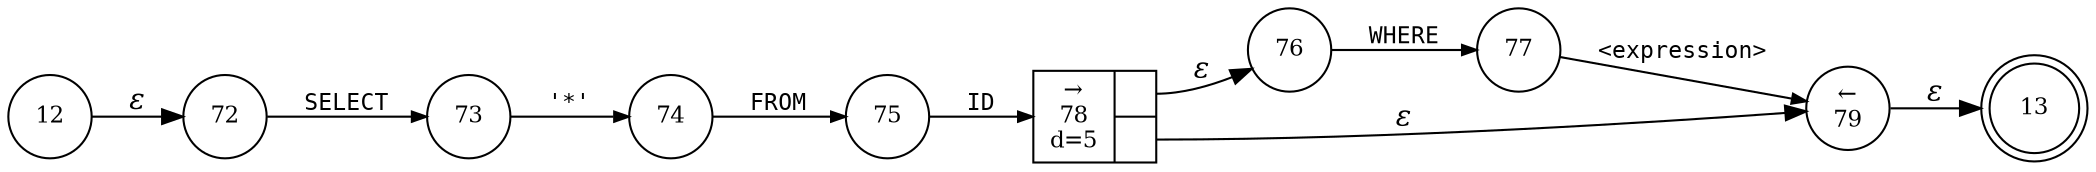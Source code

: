 digraph ATN {
rankdir=LR;
s13[fontsize=11, label="13", shape=doublecircle, fixedsize=true, width=.6];
s72[fontsize=11,label="72", shape=circle, fixedsize=true, width=.55, peripheries=1];
s73[fontsize=11,label="73", shape=circle, fixedsize=true, width=.55, peripheries=1];
s74[fontsize=11,label="74", shape=circle, fixedsize=true, width=.55, peripheries=1];
s75[fontsize=11,label="75", shape=circle, fixedsize=true, width=.55, peripheries=1];
s12[fontsize=11,label="12", shape=circle, fixedsize=true, width=.55, peripheries=1];
s76[fontsize=11,label="76", shape=circle, fixedsize=true, width=.55, peripheries=1];
s77[fontsize=11,label="77", shape=circle, fixedsize=true, width=.55, peripheries=1];
s78[fontsize=11,label="{&rarr;\n78\nd=5|{<p0>|<p1>}}", shape=record, fixedsize=false, peripheries=1];
s79[fontsize=11,label="&larr;\n79", shape=circle, fixedsize=true, width=.55, peripheries=1];
s12 -> s72 [fontname="Times-Italic", label="&epsilon;"];
s72 -> s73 [fontsize=11, fontname="Courier", arrowsize=.7, label = "SELECT", arrowhead = normal];
s73 -> s74 [fontsize=11, fontname="Courier", arrowsize=.7, label = "'*'", arrowhead = normal];
s74 -> s75 [fontsize=11, fontname="Courier", arrowsize=.7, label = "FROM", arrowhead = normal];
s75 -> s78 [fontsize=11, fontname="Courier", arrowsize=.7, label = "ID", arrowhead = normal];
s78:p0 -> s76 [fontname="Times-Italic", label="&epsilon;"];
s78:p1 -> s79 [fontname="Times-Italic", label="&epsilon;"];
s76 -> s77 [fontsize=11, fontname="Courier", arrowsize=.7, label = "WHERE", arrowhead = normal];
s79 -> s13 [fontname="Times-Italic", label="&epsilon;"];
s77 -> s79 [fontsize=11, fontname="Courier", arrowsize=.7, label = "<expression>", arrowhead = normal];
}